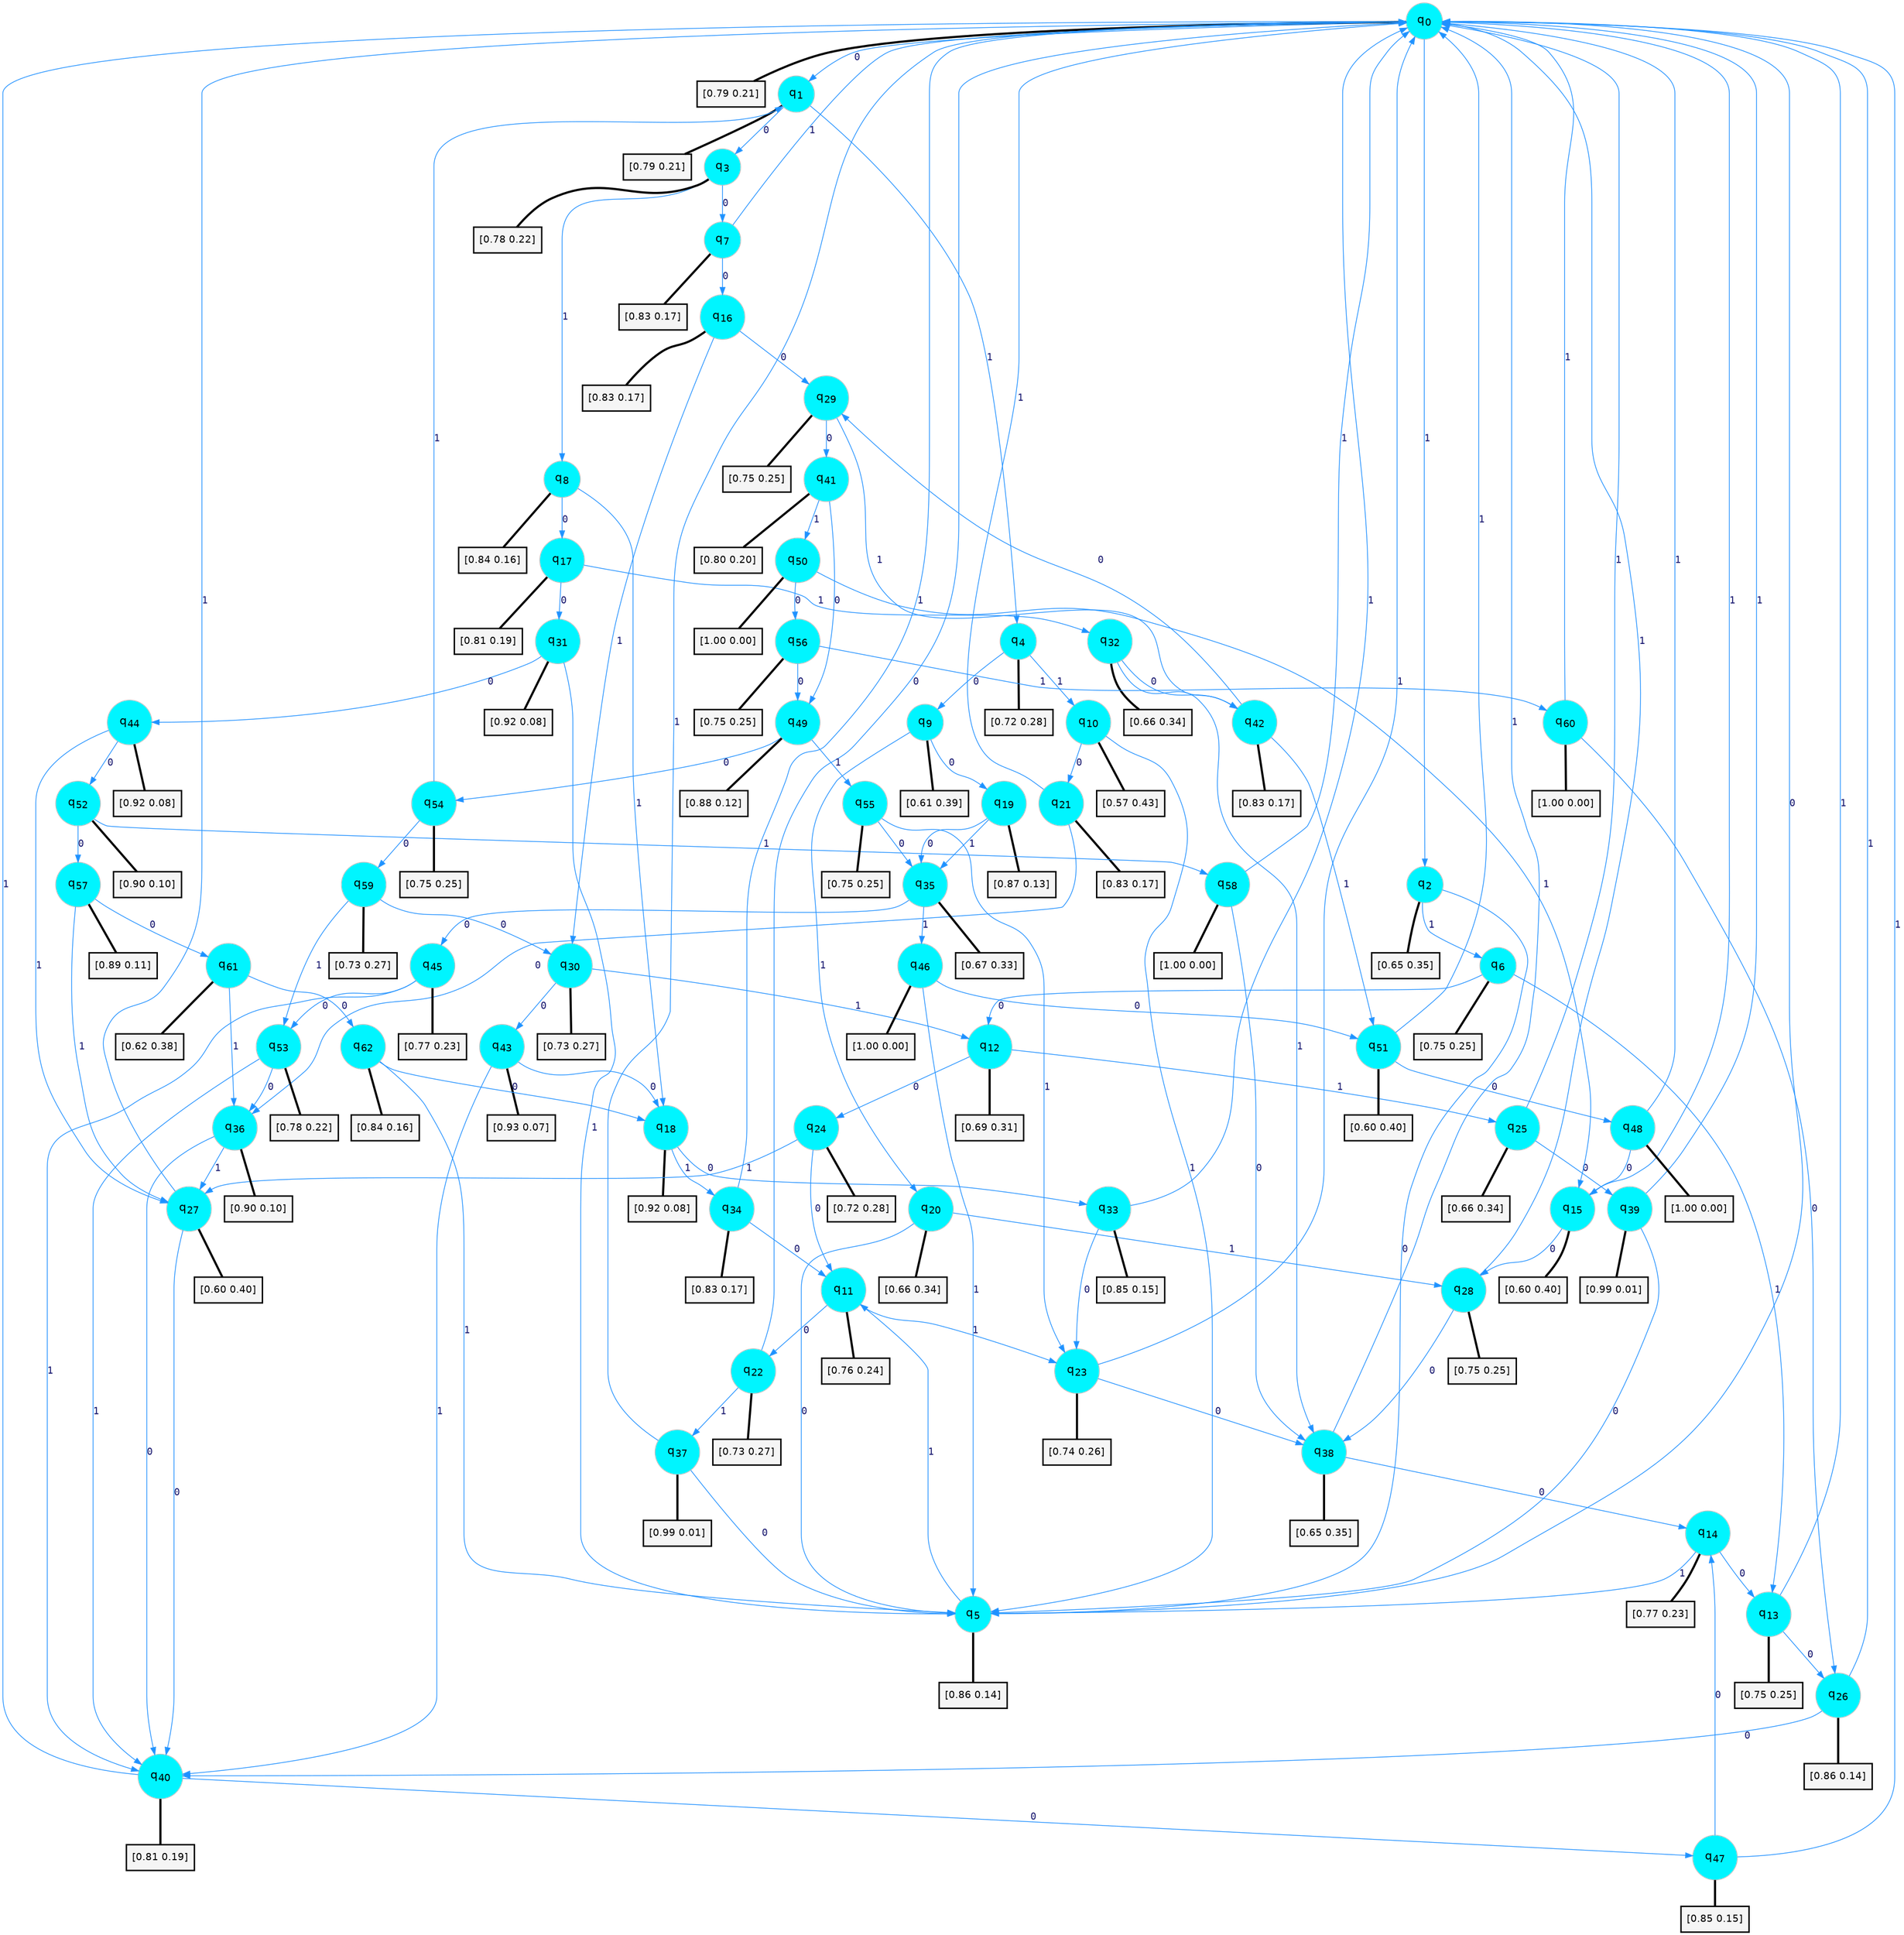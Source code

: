 digraph G {
graph [
bgcolor=transparent, dpi=300, rankdir=TD, size="40,25"];
node [
color=gray, fillcolor=turquoise1, fontcolor=black, fontname=Helvetica, fontsize=16, fontweight=bold, shape=circle, style=filled];
edge [
arrowsize=1, color=dodgerblue1, fontcolor=midnightblue, fontname=courier, fontweight=bold, penwidth=1, style=solid, weight=20];
0[label=<q<SUB>0</SUB>>];
1[label=<q<SUB>1</SUB>>];
2[label=<q<SUB>2</SUB>>];
3[label=<q<SUB>3</SUB>>];
4[label=<q<SUB>4</SUB>>];
5[label=<q<SUB>5</SUB>>];
6[label=<q<SUB>6</SUB>>];
7[label=<q<SUB>7</SUB>>];
8[label=<q<SUB>8</SUB>>];
9[label=<q<SUB>9</SUB>>];
10[label=<q<SUB>10</SUB>>];
11[label=<q<SUB>11</SUB>>];
12[label=<q<SUB>12</SUB>>];
13[label=<q<SUB>13</SUB>>];
14[label=<q<SUB>14</SUB>>];
15[label=<q<SUB>15</SUB>>];
16[label=<q<SUB>16</SUB>>];
17[label=<q<SUB>17</SUB>>];
18[label=<q<SUB>18</SUB>>];
19[label=<q<SUB>19</SUB>>];
20[label=<q<SUB>20</SUB>>];
21[label=<q<SUB>21</SUB>>];
22[label=<q<SUB>22</SUB>>];
23[label=<q<SUB>23</SUB>>];
24[label=<q<SUB>24</SUB>>];
25[label=<q<SUB>25</SUB>>];
26[label=<q<SUB>26</SUB>>];
27[label=<q<SUB>27</SUB>>];
28[label=<q<SUB>28</SUB>>];
29[label=<q<SUB>29</SUB>>];
30[label=<q<SUB>30</SUB>>];
31[label=<q<SUB>31</SUB>>];
32[label=<q<SUB>32</SUB>>];
33[label=<q<SUB>33</SUB>>];
34[label=<q<SUB>34</SUB>>];
35[label=<q<SUB>35</SUB>>];
36[label=<q<SUB>36</SUB>>];
37[label=<q<SUB>37</SUB>>];
38[label=<q<SUB>38</SUB>>];
39[label=<q<SUB>39</SUB>>];
40[label=<q<SUB>40</SUB>>];
41[label=<q<SUB>41</SUB>>];
42[label=<q<SUB>42</SUB>>];
43[label=<q<SUB>43</SUB>>];
44[label=<q<SUB>44</SUB>>];
45[label=<q<SUB>45</SUB>>];
46[label=<q<SUB>46</SUB>>];
47[label=<q<SUB>47</SUB>>];
48[label=<q<SUB>48</SUB>>];
49[label=<q<SUB>49</SUB>>];
50[label=<q<SUB>50</SUB>>];
51[label=<q<SUB>51</SUB>>];
52[label=<q<SUB>52</SUB>>];
53[label=<q<SUB>53</SUB>>];
54[label=<q<SUB>54</SUB>>];
55[label=<q<SUB>55</SUB>>];
56[label=<q<SUB>56</SUB>>];
57[label=<q<SUB>57</SUB>>];
58[label=<q<SUB>58</SUB>>];
59[label=<q<SUB>59</SUB>>];
60[label=<q<SUB>60</SUB>>];
61[label=<q<SUB>61</SUB>>];
62[label=<q<SUB>62</SUB>>];
63[label="[0.79 0.21]", shape=box,fontcolor=black, fontname=Helvetica, fontsize=14, penwidth=2, fillcolor=whitesmoke,color=black];
64[label="[0.79 0.21]", shape=box,fontcolor=black, fontname=Helvetica, fontsize=14, penwidth=2, fillcolor=whitesmoke,color=black];
65[label="[0.65 0.35]", shape=box,fontcolor=black, fontname=Helvetica, fontsize=14, penwidth=2, fillcolor=whitesmoke,color=black];
66[label="[0.78 0.22]", shape=box,fontcolor=black, fontname=Helvetica, fontsize=14, penwidth=2, fillcolor=whitesmoke,color=black];
67[label="[0.72 0.28]", shape=box,fontcolor=black, fontname=Helvetica, fontsize=14, penwidth=2, fillcolor=whitesmoke,color=black];
68[label="[0.86 0.14]", shape=box,fontcolor=black, fontname=Helvetica, fontsize=14, penwidth=2, fillcolor=whitesmoke,color=black];
69[label="[0.75 0.25]", shape=box,fontcolor=black, fontname=Helvetica, fontsize=14, penwidth=2, fillcolor=whitesmoke,color=black];
70[label="[0.83 0.17]", shape=box,fontcolor=black, fontname=Helvetica, fontsize=14, penwidth=2, fillcolor=whitesmoke,color=black];
71[label="[0.84 0.16]", shape=box,fontcolor=black, fontname=Helvetica, fontsize=14, penwidth=2, fillcolor=whitesmoke,color=black];
72[label="[0.61 0.39]", shape=box,fontcolor=black, fontname=Helvetica, fontsize=14, penwidth=2, fillcolor=whitesmoke,color=black];
73[label="[0.57 0.43]", shape=box,fontcolor=black, fontname=Helvetica, fontsize=14, penwidth=2, fillcolor=whitesmoke,color=black];
74[label="[0.76 0.24]", shape=box,fontcolor=black, fontname=Helvetica, fontsize=14, penwidth=2, fillcolor=whitesmoke,color=black];
75[label="[0.69 0.31]", shape=box,fontcolor=black, fontname=Helvetica, fontsize=14, penwidth=2, fillcolor=whitesmoke,color=black];
76[label="[0.75 0.25]", shape=box,fontcolor=black, fontname=Helvetica, fontsize=14, penwidth=2, fillcolor=whitesmoke,color=black];
77[label="[0.77 0.23]", shape=box,fontcolor=black, fontname=Helvetica, fontsize=14, penwidth=2, fillcolor=whitesmoke,color=black];
78[label="[0.60 0.40]", shape=box,fontcolor=black, fontname=Helvetica, fontsize=14, penwidth=2, fillcolor=whitesmoke,color=black];
79[label="[0.83 0.17]", shape=box,fontcolor=black, fontname=Helvetica, fontsize=14, penwidth=2, fillcolor=whitesmoke,color=black];
80[label="[0.81 0.19]", shape=box,fontcolor=black, fontname=Helvetica, fontsize=14, penwidth=2, fillcolor=whitesmoke,color=black];
81[label="[0.92 0.08]", shape=box,fontcolor=black, fontname=Helvetica, fontsize=14, penwidth=2, fillcolor=whitesmoke,color=black];
82[label="[0.87 0.13]", shape=box,fontcolor=black, fontname=Helvetica, fontsize=14, penwidth=2, fillcolor=whitesmoke,color=black];
83[label="[0.66 0.34]", shape=box,fontcolor=black, fontname=Helvetica, fontsize=14, penwidth=2, fillcolor=whitesmoke,color=black];
84[label="[0.83 0.17]", shape=box,fontcolor=black, fontname=Helvetica, fontsize=14, penwidth=2, fillcolor=whitesmoke,color=black];
85[label="[0.73 0.27]", shape=box,fontcolor=black, fontname=Helvetica, fontsize=14, penwidth=2, fillcolor=whitesmoke,color=black];
86[label="[0.74 0.26]", shape=box,fontcolor=black, fontname=Helvetica, fontsize=14, penwidth=2, fillcolor=whitesmoke,color=black];
87[label="[0.72 0.28]", shape=box,fontcolor=black, fontname=Helvetica, fontsize=14, penwidth=2, fillcolor=whitesmoke,color=black];
88[label="[0.66 0.34]", shape=box,fontcolor=black, fontname=Helvetica, fontsize=14, penwidth=2, fillcolor=whitesmoke,color=black];
89[label="[0.86 0.14]", shape=box,fontcolor=black, fontname=Helvetica, fontsize=14, penwidth=2, fillcolor=whitesmoke,color=black];
90[label="[0.60 0.40]", shape=box,fontcolor=black, fontname=Helvetica, fontsize=14, penwidth=2, fillcolor=whitesmoke,color=black];
91[label="[0.75 0.25]", shape=box,fontcolor=black, fontname=Helvetica, fontsize=14, penwidth=2, fillcolor=whitesmoke,color=black];
92[label="[0.75 0.25]", shape=box,fontcolor=black, fontname=Helvetica, fontsize=14, penwidth=2, fillcolor=whitesmoke,color=black];
93[label="[0.73 0.27]", shape=box,fontcolor=black, fontname=Helvetica, fontsize=14, penwidth=2, fillcolor=whitesmoke,color=black];
94[label="[0.92 0.08]", shape=box,fontcolor=black, fontname=Helvetica, fontsize=14, penwidth=2, fillcolor=whitesmoke,color=black];
95[label="[0.66 0.34]", shape=box,fontcolor=black, fontname=Helvetica, fontsize=14, penwidth=2, fillcolor=whitesmoke,color=black];
96[label="[0.85 0.15]", shape=box,fontcolor=black, fontname=Helvetica, fontsize=14, penwidth=2, fillcolor=whitesmoke,color=black];
97[label="[0.83 0.17]", shape=box,fontcolor=black, fontname=Helvetica, fontsize=14, penwidth=2, fillcolor=whitesmoke,color=black];
98[label="[0.67 0.33]", shape=box,fontcolor=black, fontname=Helvetica, fontsize=14, penwidth=2, fillcolor=whitesmoke,color=black];
99[label="[0.90 0.10]", shape=box,fontcolor=black, fontname=Helvetica, fontsize=14, penwidth=2, fillcolor=whitesmoke,color=black];
100[label="[0.99 0.01]", shape=box,fontcolor=black, fontname=Helvetica, fontsize=14, penwidth=2, fillcolor=whitesmoke,color=black];
101[label="[0.65 0.35]", shape=box,fontcolor=black, fontname=Helvetica, fontsize=14, penwidth=2, fillcolor=whitesmoke,color=black];
102[label="[0.99 0.01]", shape=box,fontcolor=black, fontname=Helvetica, fontsize=14, penwidth=2, fillcolor=whitesmoke,color=black];
103[label="[0.81 0.19]", shape=box,fontcolor=black, fontname=Helvetica, fontsize=14, penwidth=2, fillcolor=whitesmoke,color=black];
104[label="[0.80 0.20]", shape=box,fontcolor=black, fontname=Helvetica, fontsize=14, penwidth=2, fillcolor=whitesmoke,color=black];
105[label="[0.83 0.17]", shape=box,fontcolor=black, fontname=Helvetica, fontsize=14, penwidth=2, fillcolor=whitesmoke,color=black];
106[label="[0.93 0.07]", shape=box,fontcolor=black, fontname=Helvetica, fontsize=14, penwidth=2, fillcolor=whitesmoke,color=black];
107[label="[0.92 0.08]", shape=box,fontcolor=black, fontname=Helvetica, fontsize=14, penwidth=2, fillcolor=whitesmoke,color=black];
108[label="[0.77 0.23]", shape=box,fontcolor=black, fontname=Helvetica, fontsize=14, penwidth=2, fillcolor=whitesmoke,color=black];
109[label="[1.00 0.00]", shape=box,fontcolor=black, fontname=Helvetica, fontsize=14, penwidth=2, fillcolor=whitesmoke,color=black];
110[label="[0.85 0.15]", shape=box,fontcolor=black, fontname=Helvetica, fontsize=14, penwidth=2, fillcolor=whitesmoke,color=black];
111[label="[1.00 0.00]", shape=box,fontcolor=black, fontname=Helvetica, fontsize=14, penwidth=2, fillcolor=whitesmoke,color=black];
112[label="[0.88 0.12]", shape=box,fontcolor=black, fontname=Helvetica, fontsize=14, penwidth=2, fillcolor=whitesmoke,color=black];
113[label="[1.00 0.00]", shape=box,fontcolor=black, fontname=Helvetica, fontsize=14, penwidth=2, fillcolor=whitesmoke,color=black];
114[label="[0.60 0.40]", shape=box,fontcolor=black, fontname=Helvetica, fontsize=14, penwidth=2, fillcolor=whitesmoke,color=black];
115[label="[0.90 0.10]", shape=box,fontcolor=black, fontname=Helvetica, fontsize=14, penwidth=2, fillcolor=whitesmoke,color=black];
116[label="[0.78 0.22]", shape=box,fontcolor=black, fontname=Helvetica, fontsize=14, penwidth=2, fillcolor=whitesmoke,color=black];
117[label="[0.75 0.25]", shape=box,fontcolor=black, fontname=Helvetica, fontsize=14, penwidth=2, fillcolor=whitesmoke,color=black];
118[label="[0.75 0.25]", shape=box,fontcolor=black, fontname=Helvetica, fontsize=14, penwidth=2, fillcolor=whitesmoke,color=black];
119[label="[0.75 0.25]", shape=box,fontcolor=black, fontname=Helvetica, fontsize=14, penwidth=2, fillcolor=whitesmoke,color=black];
120[label="[0.89 0.11]", shape=box,fontcolor=black, fontname=Helvetica, fontsize=14, penwidth=2, fillcolor=whitesmoke,color=black];
121[label="[1.00 0.00]", shape=box,fontcolor=black, fontname=Helvetica, fontsize=14, penwidth=2, fillcolor=whitesmoke,color=black];
122[label="[0.73 0.27]", shape=box,fontcolor=black, fontname=Helvetica, fontsize=14, penwidth=2, fillcolor=whitesmoke,color=black];
123[label="[1.00 0.00]", shape=box,fontcolor=black, fontname=Helvetica, fontsize=14, penwidth=2, fillcolor=whitesmoke,color=black];
124[label="[0.62 0.38]", shape=box,fontcolor=black, fontname=Helvetica, fontsize=14, penwidth=2, fillcolor=whitesmoke,color=black];
125[label="[0.84 0.16]", shape=box,fontcolor=black, fontname=Helvetica, fontsize=14, penwidth=2, fillcolor=whitesmoke,color=black];
0->1 [label=0];
0->2 [label=1];
0->63 [arrowhead=none, penwidth=3,color=black];
1->3 [label=0];
1->4 [label=1];
1->64 [arrowhead=none, penwidth=3,color=black];
2->5 [label=0];
2->6 [label=1];
2->65 [arrowhead=none, penwidth=3,color=black];
3->7 [label=0];
3->8 [label=1];
3->66 [arrowhead=none, penwidth=3,color=black];
4->9 [label=0];
4->10 [label=1];
4->67 [arrowhead=none, penwidth=3,color=black];
5->0 [label=0];
5->11 [label=1];
5->68 [arrowhead=none, penwidth=3,color=black];
6->12 [label=0];
6->13 [label=1];
6->69 [arrowhead=none, penwidth=3,color=black];
7->16 [label=0];
7->0 [label=1];
7->70 [arrowhead=none, penwidth=3,color=black];
8->17 [label=0];
8->18 [label=1];
8->71 [arrowhead=none, penwidth=3,color=black];
9->19 [label=0];
9->20 [label=1];
9->72 [arrowhead=none, penwidth=3,color=black];
10->21 [label=0];
10->5 [label=1];
10->73 [arrowhead=none, penwidth=3,color=black];
11->22 [label=0];
11->23 [label=1];
11->74 [arrowhead=none, penwidth=3,color=black];
12->24 [label=0];
12->25 [label=1];
12->75 [arrowhead=none, penwidth=3,color=black];
13->26 [label=0];
13->0 [label=1];
13->76 [arrowhead=none, penwidth=3,color=black];
14->13 [label=0];
14->5 [label=1];
14->77 [arrowhead=none, penwidth=3,color=black];
15->28 [label=0];
15->0 [label=1];
15->78 [arrowhead=none, penwidth=3,color=black];
16->29 [label=0];
16->30 [label=1];
16->79 [arrowhead=none, penwidth=3,color=black];
17->31 [label=0];
17->32 [label=1];
17->80 [arrowhead=none, penwidth=3,color=black];
18->33 [label=0];
18->34 [label=1];
18->81 [arrowhead=none, penwidth=3,color=black];
19->35 [label=0];
19->35 [label=1];
19->82 [arrowhead=none, penwidth=3,color=black];
20->5 [label=0];
20->28 [label=1];
20->83 [arrowhead=none, penwidth=3,color=black];
21->36 [label=0];
21->0 [label=1];
21->84 [arrowhead=none, penwidth=3,color=black];
22->0 [label=0];
22->37 [label=1];
22->85 [arrowhead=none, penwidth=3,color=black];
23->38 [label=0];
23->0 [label=1];
23->86 [arrowhead=none, penwidth=3,color=black];
24->11 [label=0];
24->27 [label=1];
24->87 [arrowhead=none, penwidth=3,color=black];
25->39 [label=0];
25->0 [label=1];
25->88 [arrowhead=none, penwidth=3,color=black];
26->40 [label=0];
26->0 [label=1];
26->89 [arrowhead=none, penwidth=3,color=black];
27->40 [label=0];
27->0 [label=1];
27->90 [arrowhead=none, penwidth=3,color=black];
28->38 [label=0];
28->0 [label=1];
28->91 [arrowhead=none, penwidth=3,color=black];
29->41 [label=0];
29->42 [label=1];
29->92 [arrowhead=none, penwidth=3,color=black];
30->43 [label=0];
30->12 [label=1];
30->93 [arrowhead=none, penwidth=3,color=black];
31->44 [label=0];
31->5 [label=1];
31->94 [arrowhead=none, penwidth=3,color=black];
32->42 [label=0];
32->38 [label=1];
32->95 [arrowhead=none, penwidth=3,color=black];
33->23 [label=0];
33->0 [label=1];
33->96 [arrowhead=none, penwidth=3,color=black];
34->11 [label=0];
34->0 [label=1];
34->97 [arrowhead=none, penwidth=3,color=black];
35->45 [label=0];
35->46 [label=1];
35->98 [arrowhead=none, penwidth=3,color=black];
36->40 [label=0];
36->27 [label=1];
36->99 [arrowhead=none, penwidth=3,color=black];
37->5 [label=0];
37->0 [label=1];
37->100 [arrowhead=none, penwidth=3,color=black];
38->14 [label=0];
38->0 [label=1];
38->101 [arrowhead=none, penwidth=3,color=black];
39->5 [label=0];
39->0 [label=1];
39->102 [arrowhead=none, penwidth=3,color=black];
40->47 [label=0];
40->0 [label=1];
40->103 [arrowhead=none, penwidth=3,color=black];
41->49 [label=0];
41->50 [label=1];
41->104 [arrowhead=none, penwidth=3,color=black];
42->29 [label=0];
42->51 [label=1];
42->105 [arrowhead=none, penwidth=3,color=black];
43->18 [label=0];
43->40 [label=1];
43->106 [arrowhead=none, penwidth=3,color=black];
44->52 [label=0];
44->27 [label=1];
44->107 [arrowhead=none, penwidth=3,color=black];
45->53 [label=0];
45->40 [label=1];
45->108 [arrowhead=none, penwidth=3,color=black];
46->51 [label=0];
46->5 [label=1];
46->109 [arrowhead=none, penwidth=3,color=black];
47->14 [label=0];
47->0 [label=1];
47->110 [arrowhead=none, penwidth=3,color=black];
48->15 [label=0];
48->0 [label=1];
48->111 [arrowhead=none, penwidth=3,color=black];
49->54 [label=0];
49->55 [label=1];
49->112 [arrowhead=none, penwidth=3,color=black];
50->56 [label=0];
50->15 [label=1];
50->113 [arrowhead=none, penwidth=3,color=black];
51->48 [label=0];
51->0 [label=1];
51->114 [arrowhead=none, penwidth=3,color=black];
52->57 [label=0];
52->58 [label=1];
52->115 [arrowhead=none, penwidth=3,color=black];
53->36 [label=0];
53->40 [label=1];
53->116 [arrowhead=none, penwidth=3,color=black];
54->59 [label=0];
54->1 [label=1];
54->117 [arrowhead=none, penwidth=3,color=black];
55->35 [label=0];
55->23 [label=1];
55->118 [arrowhead=none, penwidth=3,color=black];
56->49 [label=0];
56->60 [label=1];
56->119 [arrowhead=none, penwidth=3,color=black];
57->61 [label=0];
57->27 [label=1];
57->120 [arrowhead=none, penwidth=3,color=black];
58->38 [label=0];
58->0 [label=1];
58->121 [arrowhead=none, penwidth=3,color=black];
59->30 [label=0];
59->53 [label=1];
59->122 [arrowhead=none, penwidth=3,color=black];
60->26 [label=0];
60->0 [label=1];
60->123 [arrowhead=none, penwidth=3,color=black];
61->62 [label=0];
61->36 [label=1];
61->124 [arrowhead=none, penwidth=3,color=black];
62->18 [label=0];
62->5 [label=1];
62->125 [arrowhead=none, penwidth=3,color=black];
}
